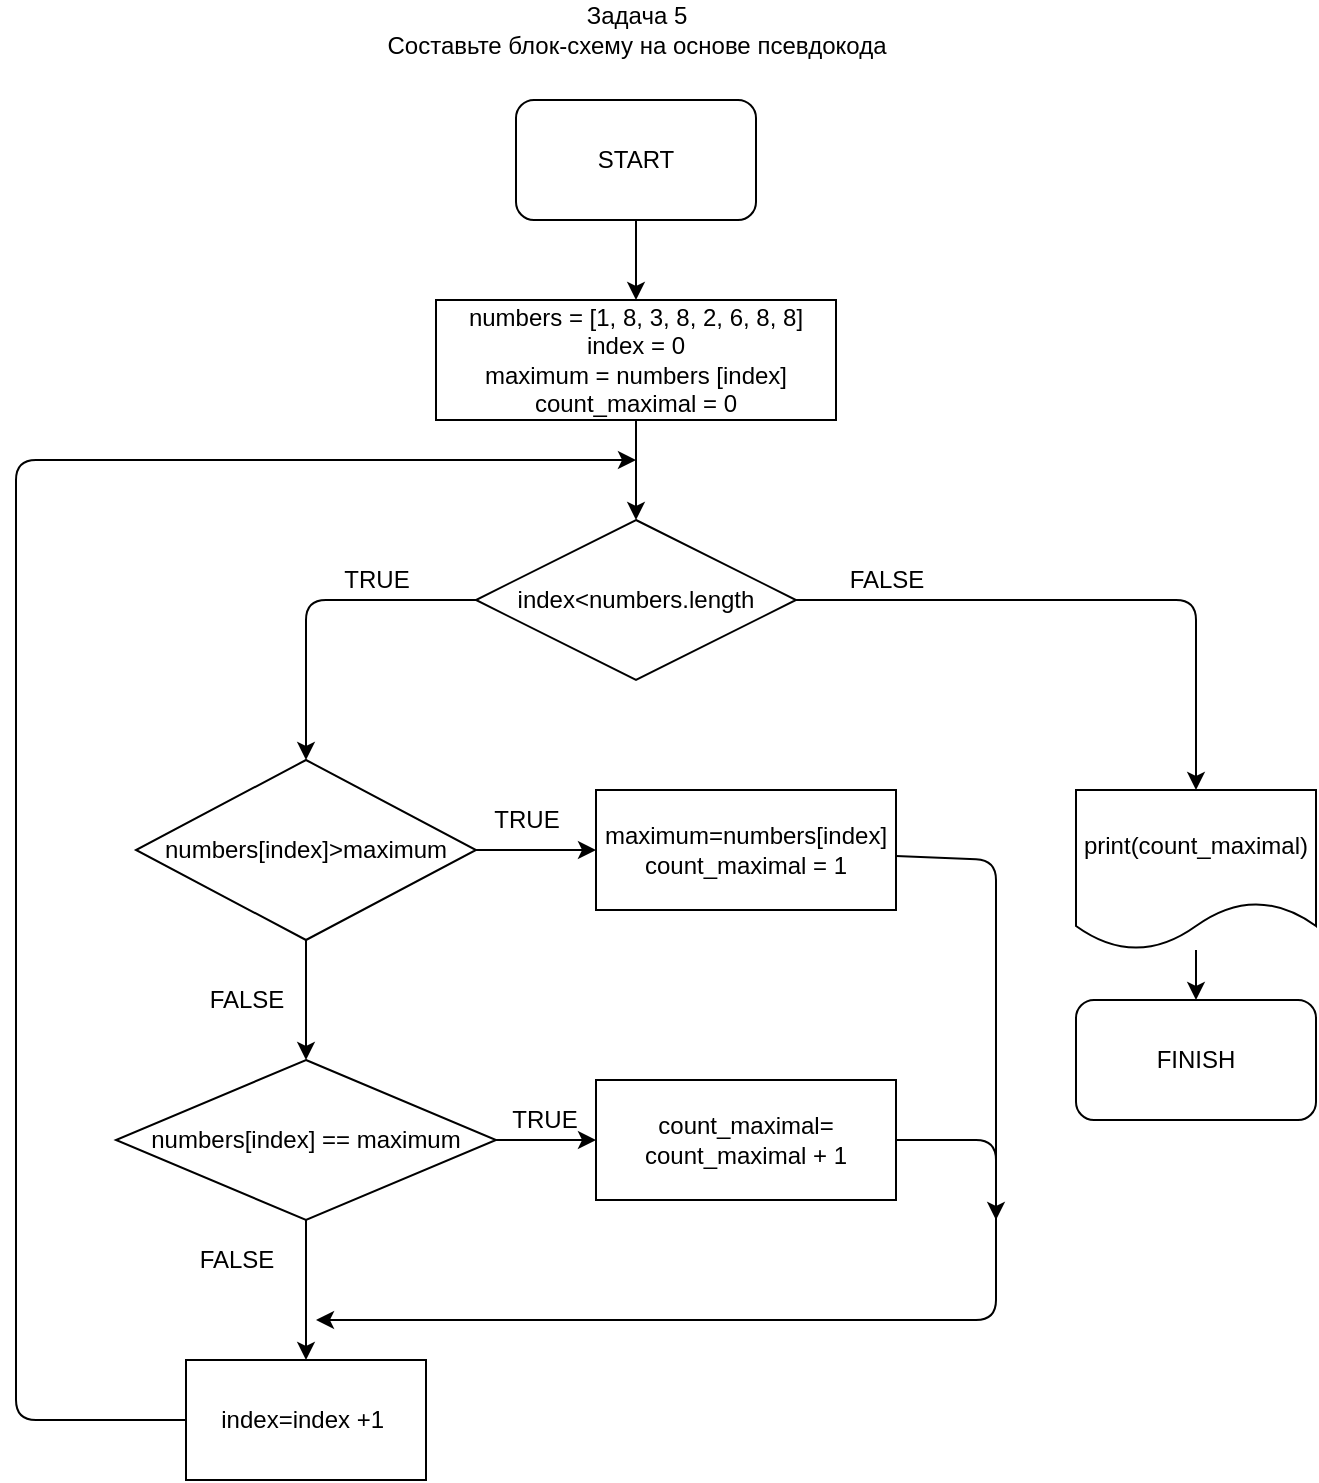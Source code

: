 <mxfile>
    <diagram id="1AR4T54c5FlkOcIGomcM" name="Страница 1">
        <mxGraphModel dx="694" dy="574" grid="1" gridSize="10" guides="1" tooltips="1" connect="1" arrows="1" fold="1" page="1" pageScale="1" pageWidth="827" pageHeight="1169" math="0" shadow="0">
            <root>
                <mxCell id="0"/>
                <mxCell id="1" parent="0"/>
                <mxCell id="4" style="edgeStyle=none;html=1;" parent="1" source="2" edge="1">
                    <mxGeometry relative="1" as="geometry">
                        <mxPoint x="420" y="160" as="targetPoint"/>
                    </mxGeometry>
                </mxCell>
                <mxCell id="2" value="START" style="rounded=1;whiteSpace=wrap;html=1;" parent="1" vertex="1">
                    <mxGeometry x="360" y="60" width="120" height="60" as="geometry"/>
                </mxCell>
                <mxCell id="8" style="edgeStyle=none;html=1;entryX=0.5;entryY=0;entryDx=0;entryDy=0;" parent="1" source="5" target="7" edge="1">
                    <mxGeometry relative="1" as="geometry"/>
                </mxCell>
                <mxCell id="5" value="numbers = [1, 8, 3, 8, 2, 6, 8, 8]&lt;br&gt;index = 0&lt;br&gt;maximum = numbers [index]&lt;br&gt;count_maximal = 0" style="rounded=0;whiteSpace=wrap;html=1;" parent="1" vertex="1">
                    <mxGeometry x="320" y="160" width="200" height="60" as="geometry"/>
                </mxCell>
                <mxCell id="23" style="edgeStyle=none;html=1;entryX=0.5;entryY=0;entryDx=0;entryDy=0;" parent="1" source="7" target="9" edge="1">
                    <mxGeometry relative="1" as="geometry">
                        <Array as="points">
                            <mxPoint x="255" y="310"/>
                        </Array>
                    </mxGeometry>
                </mxCell>
                <mxCell id="25" style="edgeStyle=none;html=1;entryX=0.5;entryY=0;entryDx=0;entryDy=0;" parent="1" source="7" target="24" edge="1">
                    <mxGeometry relative="1" as="geometry">
                        <Array as="points">
                            <mxPoint x="700" y="310"/>
                        </Array>
                    </mxGeometry>
                </mxCell>
                <mxCell id="7" value="index&amp;lt;numbers.length" style="rhombus;whiteSpace=wrap;html=1;" parent="1" vertex="1">
                    <mxGeometry x="340" y="270" width="160" height="80" as="geometry"/>
                </mxCell>
                <mxCell id="11" style="edgeStyle=none;html=1;entryX=0.5;entryY=0;entryDx=0;entryDy=0;" parent="1" source="9" target="10" edge="1">
                    <mxGeometry relative="1" as="geometry"/>
                </mxCell>
                <mxCell id="13" style="edgeStyle=none;html=1;entryX=0;entryY=0.5;entryDx=0;entryDy=0;" parent="1" source="9" target="12" edge="1">
                    <mxGeometry relative="1" as="geometry"/>
                </mxCell>
                <mxCell id="9" value="numbers[index]&amp;gt;maximum" style="rhombus;whiteSpace=wrap;html=1;" parent="1" vertex="1">
                    <mxGeometry x="170" y="390" width="170" height="90" as="geometry"/>
                </mxCell>
                <mxCell id="15" style="edgeStyle=none;html=1;entryX=0;entryY=0.5;entryDx=0;entryDy=0;" parent="1" source="10" target="14" edge="1">
                    <mxGeometry relative="1" as="geometry"/>
                </mxCell>
                <mxCell id="19" style="edgeStyle=none;html=1;entryX=0.5;entryY=0;entryDx=0;entryDy=0;" parent="1" source="10" target="16" edge="1">
                    <mxGeometry relative="1" as="geometry"/>
                </mxCell>
                <mxCell id="10" value="numbers[index] == maximum" style="rhombus;whiteSpace=wrap;html=1;" parent="1" vertex="1">
                    <mxGeometry x="160" y="540" width="190" height="80" as="geometry"/>
                </mxCell>
                <mxCell id="17" style="edgeStyle=none;html=1;" parent="1" source="12" edge="1">
                    <mxGeometry relative="1" as="geometry">
                        <mxPoint x="260" y="670" as="targetPoint"/>
                        <Array as="points">
                            <mxPoint x="600" y="440"/>
                            <mxPoint x="600" y="670"/>
                        </Array>
                    </mxGeometry>
                </mxCell>
                <mxCell id="12" value="maximum=numbers[index]&lt;br&gt;count_maximal = 1" style="rounded=0;whiteSpace=wrap;html=1;" parent="1" vertex="1">
                    <mxGeometry x="400" y="405" width="150" height="60" as="geometry"/>
                </mxCell>
                <mxCell id="21" style="edgeStyle=none;html=1;" parent="1" source="14" edge="1">
                    <mxGeometry relative="1" as="geometry">
                        <mxPoint x="600" y="620" as="targetPoint"/>
                        <Array as="points">
                            <mxPoint x="600" y="580"/>
                        </Array>
                    </mxGeometry>
                </mxCell>
                <mxCell id="14" value="count_maximal= count_maximal + 1" style="rounded=0;whiteSpace=wrap;html=1;" parent="1" vertex="1">
                    <mxGeometry x="400" y="550" width="150" height="60" as="geometry"/>
                </mxCell>
                <mxCell id="22" style="edgeStyle=none;html=1;" parent="1" source="16" edge="1">
                    <mxGeometry relative="1" as="geometry">
                        <mxPoint x="420.0" y="240" as="targetPoint"/>
                        <Array as="points">
                            <mxPoint x="110" y="720"/>
                            <mxPoint x="110" y="240"/>
                        </Array>
                    </mxGeometry>
                </mxCell>
                <mxCell id="16" value="index=index +1&amp;nbsp;" style="rounded=0;whiteSpace=wrap;html=1;" parent="1" vertex="1">
                    <mxGeometry x="195" y="690" width="120" height="60" as="geometry"/>
                </mxCell>
                <mxCell id="27" style="edgeStyle=none;html=1;" parent="1" source="24" target="26" edge="1">
                    <mxGeometry relative="1" as="geometry"/>
                </mxCell>
                <mxCell id="24" value="print(count_maximal)" style="shape=document;whiteSpace=wrap;html=1;boundedLbl=1;" parent="1" vertex="1">
                    <mxGeometry x="640" y="405" width="120" height="80" as="geometry"/>
                </mxCell>
                <mxCell id="26" value="FINISH" style="rounded=1;whiteSpace=wrap;html=1;" parent="1" vertex="1">
                    <mxGeometry x="640" y="510" width="120" height="60" as="geometry"/>
                </mxCell>
                <mxCell id="28" value="TRUE" style="text;html=1;align=center;verticalAlign=middle;resizable=0;points=[];autosize=1;strokeColor=none;fillColor=none;" parent="1" vertex="1">
                    <mxGeometry x="265" y="290" width="50" height="20" as="geometry"/>
                </mxCell>
                <mxCell id="29" value="TRUE" style="text;html=1;align=center;verticalAlign=middle;resizable=0;points=[];autosize=1;strokeColor=none;fillColor=none;" parent="1" vertex="1">
                    <mxGeometry x="340" y="410" width="50" height="20" as="geometry"/>
                </mxCell>
                <mxCell id="30" value="FALSE" style="text;html=1;align=center;verticalAlign=middle;resizable=0;points=[];autosize=1;strokeColor=none;fillColor=none;" parent="1" vertex="1">
                    <mxGeometry x="200" y="500" width="50" height="20" as="geometry"/>
                </mxCell>
                <mxCell id="31" value="FALSE" style="text;html=1;align=center;verticalAlign=middle;resizable=0;points=[];autosize=1;strokeColor=none;fillColor=none;" parent="1" vertex="1">
                    <mxGeometry x="195" y="630" width="50" height="20" as="geometry"/>
                </mxCell>
                <mxCell id="32" value="TRUE" style="text;html=1;align=center;verticalAlign=middle;resizable=0;points=[];autosize=1;strokeColor=none;fillColor=none;" parent="1" vertex="1">
                    <mxGeometry x="349" y="560" width="50" height="20" as="geometry"/>
                </mxCell>
                <mxCell id="33" value="FALSE" style="text;html=1;align=center;verticalAlign=middle;resizable=0;points=[];autosize=1;strokeColor=none;fillColor=none;" parent="1" vertex="1">
                    <mxGeometry x="520" y="290" width="50" height="20" as="geometry"/>
                </mxCell>
                <mxCell id="34" value="Задача 5&lt;br&gt;Составьте блок-схему на основе псевдокода" style="text;html=1;align=center;verticalAlign=middle;resizable=0;points=[];autosize=1;strokeColor=none;fillColor=none;" parent="1" vertex="1">
                    <mxGeometry x="285" y="10" width="270" height="30" as="geometry"/>
                </mxCell>
            </root>
        </mxGraphModel>
    </diagram>
</mxfile>